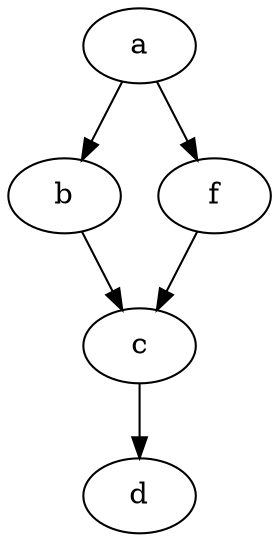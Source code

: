 digraph subgraph_example{ 
	subgraph {
		label="Subgraph A";
		a -> b;
		b -> c;
		c -> d;
	}
	
	subgraph {
		label="Subgraph B";
		a -> f;
		f -> c;
	}
}
